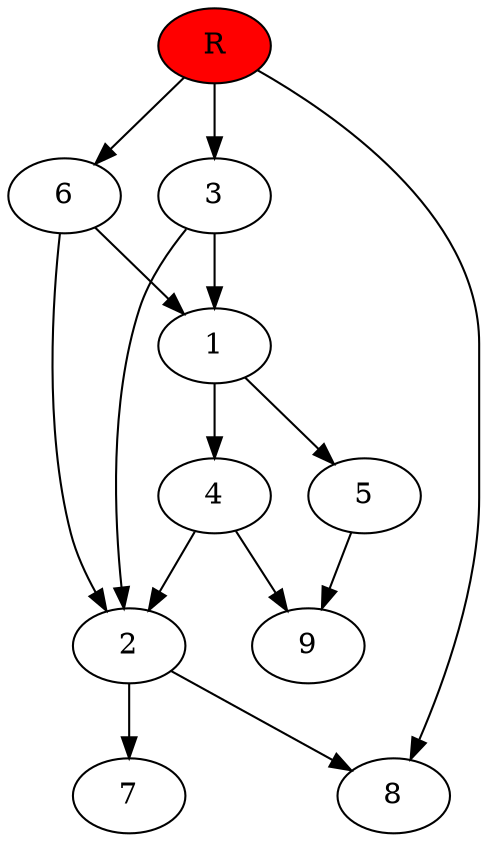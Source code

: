 digraph prb14431 {
	1
	2
	3
	4
	5
	6
	7
	8
	R [fillcolor="#ff0000" style=filled]
	1 -> 4
	1 -> 5
	2 -> 7
	2 -> 8
	3 -> 1
	3 -> 2
	4 -> 2
	4 -> 9
	5 -> 9
	6 -> 1
	6 -> 2
	R -> 3
	R -> 6
	R -> 8
}
